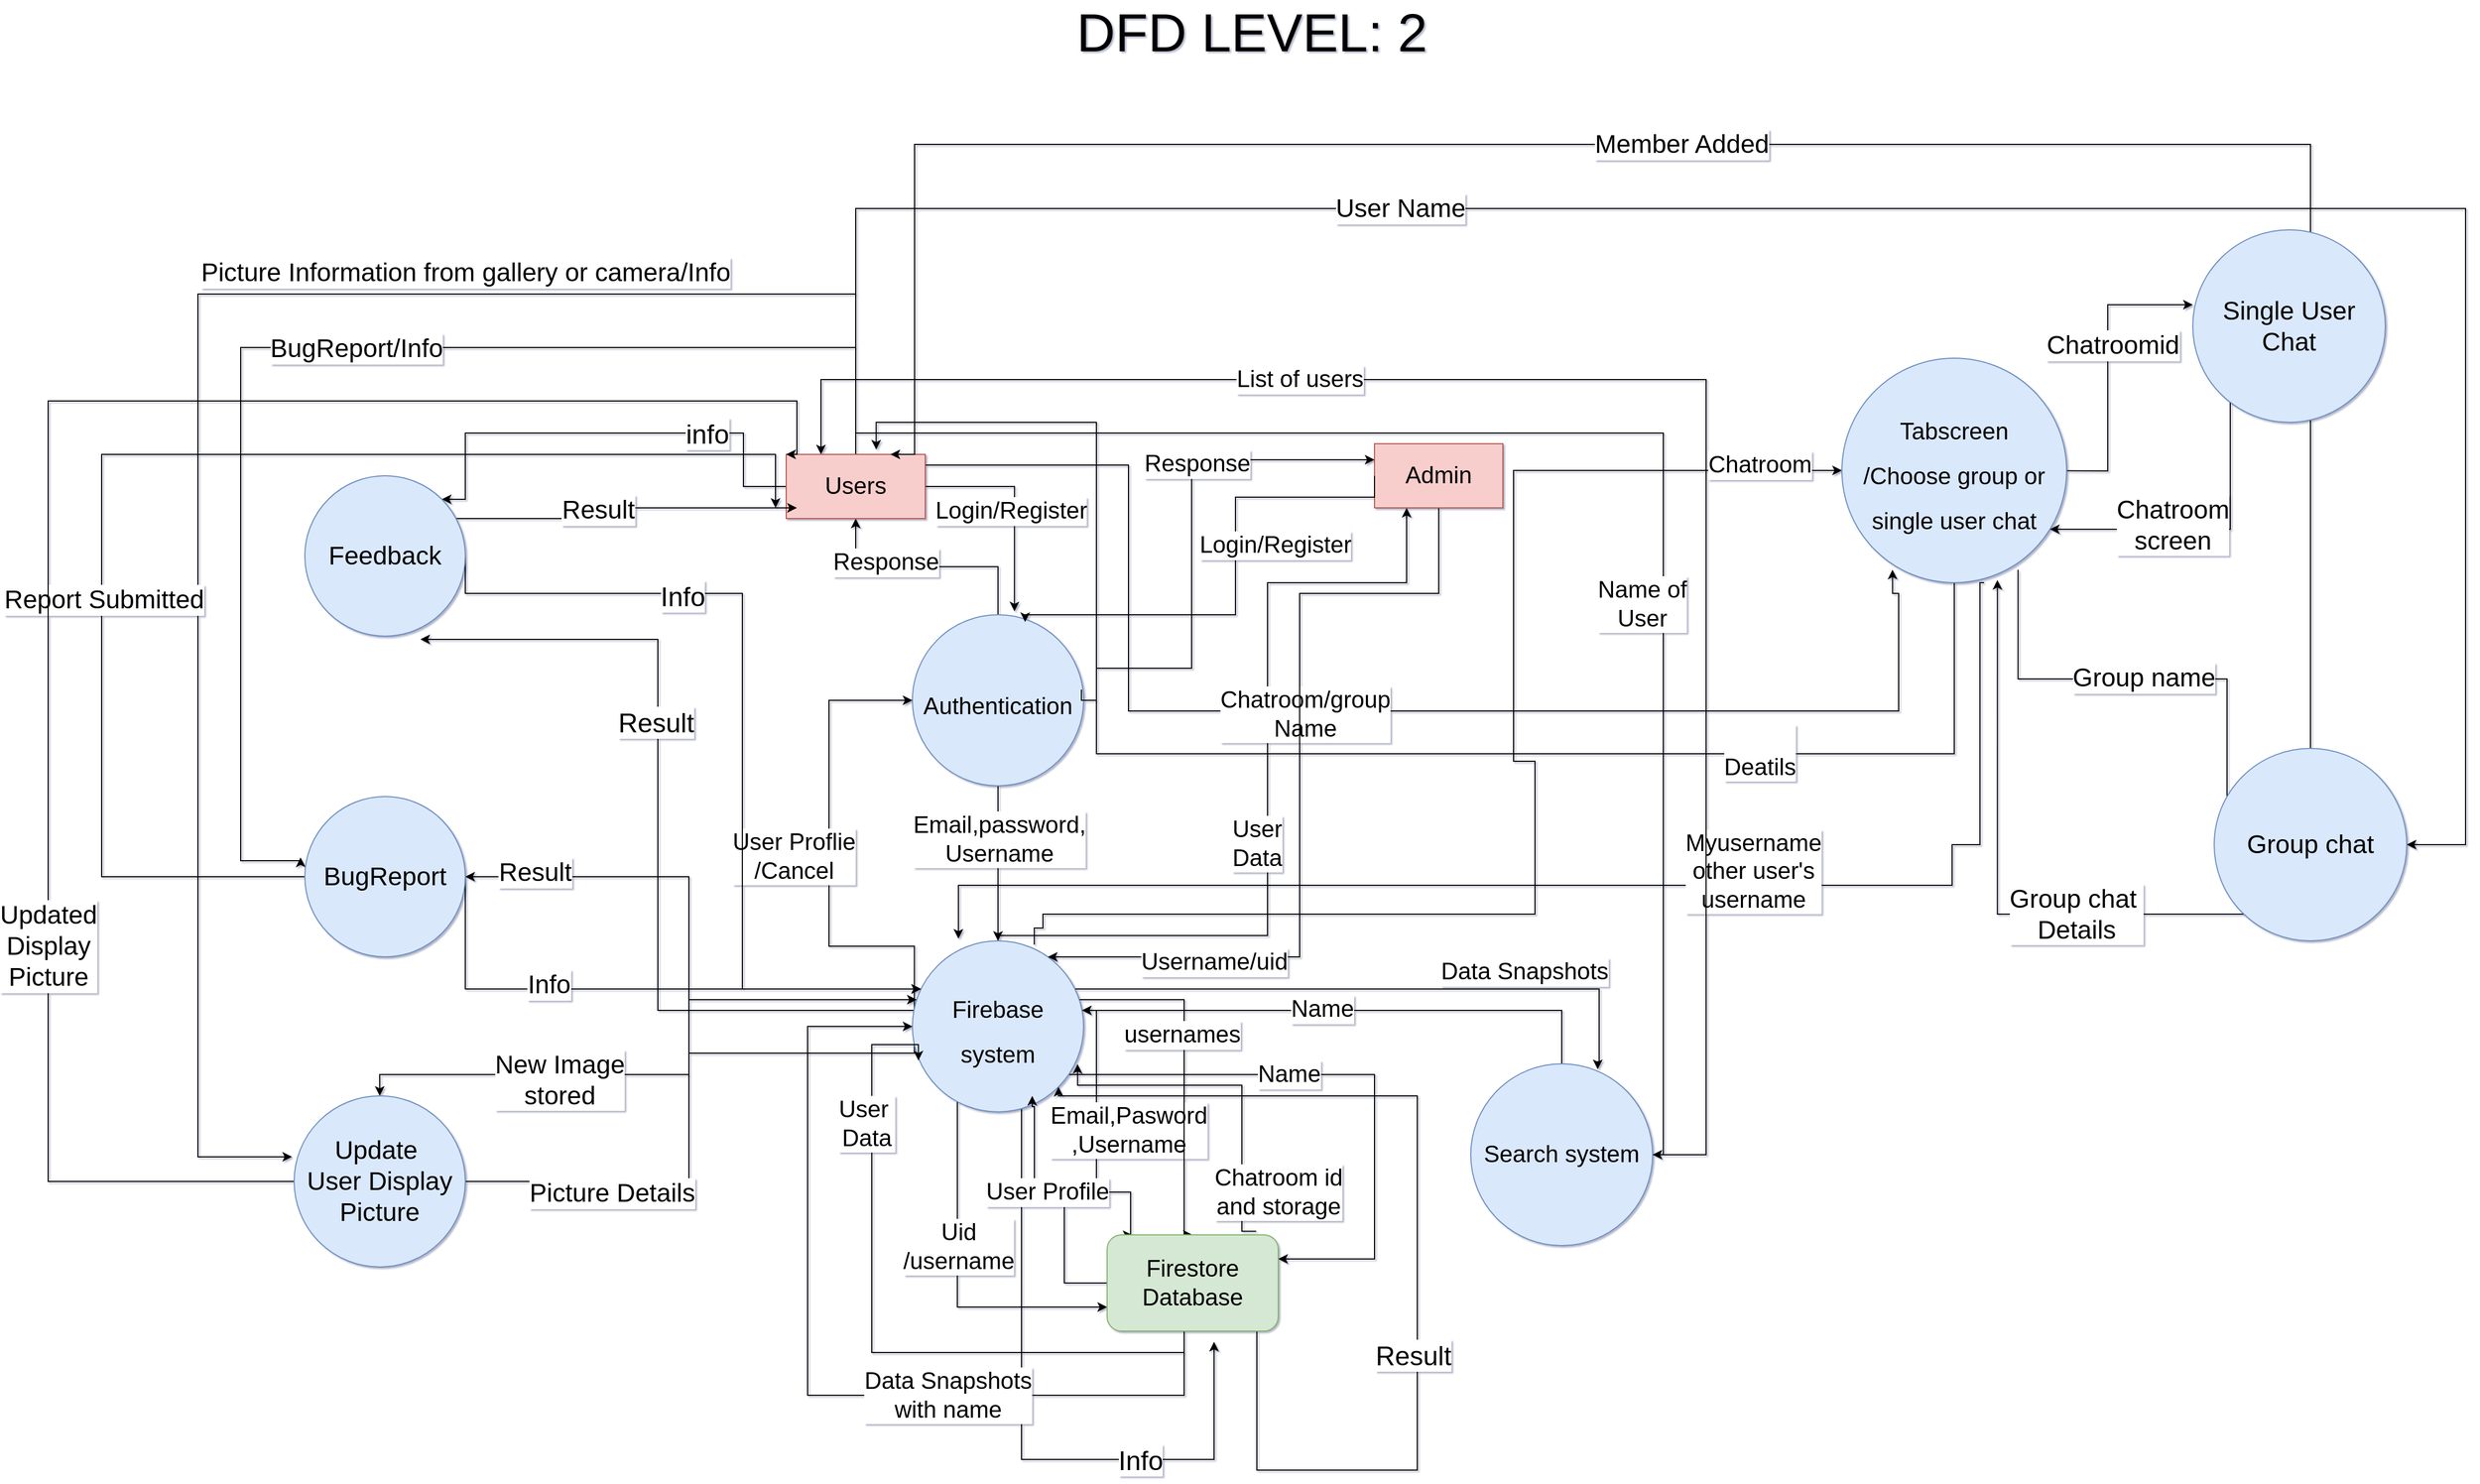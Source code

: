 <mxfile version="16.2.7" type="device"><diagram id="Um_wYZoCT2Tu1KjmO74X" name="Page-1"><mxGraphModel dx="4287" dy="2772" grid="1" gridSize="10" guides="1" tooltips="1" connect="1" arrows="1" fold="1" page="1" pageScale="1" pageWidth="827" pageHeight="1169" background="#ffffff" math="0" shadow="1"><root><mxCell id="0"/><mxCell id="1" parent="0"/><mxCell id="7FY4n4JeB_lk720GiQ3u-1" value="&lt;font style=&quot;font-size: 50px&quot;&gt;DFD LEVEL: 2&lt;/font&gt;" style="text;html=1;align=center;verticalAlign=middle;resizable=0;points=[];autosize=1;strokeColor=none;fillColor=none;" vertex="1" parent="1"><mxGeometry x="275" y="-280" width="340" height="30" as="geometry"/></mxCell><mxCell id="7FY4n4JeB_lk720GiQ3u-2" style="edgeStyle=orthogonalEdgeStyle;rounded=0;orthogonalLoop=1;jettySize=auto;html=1;entryX=0.5;entryY=1;entryDx=0;entryDy=0;fontSize=22;" edge="1" parent="1" source="7FY4n4JeB_lk720GiQ3u-6" target="7FY4n4JeB_lk720GiQ3u-46"><mxGeometry relative="1" as="geometry"/></mxCell><mxCell id="7FY4n4JeB_lk720GiQ3u-3" value="Response&lt;br&gt;" style="edgeLabel;html=1;align=center;verticalAlign=middle;resizable=0;points=[];fontSize=22;" vertex="1" connectable="0" parent="7FY4n4JeB_lk720GiQ3u-2"><mxGeometry x="0.348" y="-4" relative="1" as="geometry"><mxPoint as="offset"/></mxGeometry></mxCell><mxCell id="7FY4n4JeB_lk720GiQ3u-4" style="edgeStyle=orthogonalEdgeStyle;rounded=0;orthogonalLoop=1;jettySize=auto;html=1;entryX=0.5;entryY=0;entryDx=0;entryDy=0;fontSize=22;" edge="1" parent="1" source="7FY4n4JeB_lk720GiQ3u-6" target="7FY4n4JeB_lk720GiQ3u-27"><mxGeometry relative="1" as="geometry"/></mxCell><mxCell id="7FY4n4JeB_lk720GiQ3u-5" value="Email,password,&lt;br&gt;Username" style="edgeLabel;html=1;align=center;verticalAlign=middle;resizable=0;points=[];fontSize=22;" vertex="1" connectable="0" parent="7FY4n4JeB_lk720GiQ3u-4"><mxGeometry x="-0.31" y="1" relative="1" as="geometry"><mxPoint as="offset"/></mxGeometry></mxCell><mxCell id="7FY4n4JeB_lk720GiQ3u-6" value="&lt;font style=&quot;font-size: 22px&quot;&gt;Authentication&lt;/font&gt;" style="ellipse;whiteSpace=wrap;html=1;aspect=fixed;fontSize=35;fillColor=#dae8fc;strokeColor=#6c8ebf;" vertex="1" parent="1"><mxGeometry x="128" y="280" width="160" height="160" as="geometry"/></mxCell><mxCell id="7FY4n4JeB_lk720GiQ3u-7" style="edgeStyle=orthogonalEdgeStyle;rounded=0;orthogonalLoop=1;jettySize=auto;html=1;entryX=0.149;entryY=0.003;entryDx=0;entryDy=0;entryPerimeter=0;fontSize=22;" edge="1" parent="1" source="7FY4n4JeB_lk720GiQ3u-27" target="7FY4n4JeB_lk720GiQ3u-57"><mxGeometry relative="1" as="geometry"><Array as="points"><mxPoint x="300" y="650"/><mxPoint x="300" y="820"/><mxPoint x="332" y="820"/></Array></mxGeometry></mxCell><mxCell id="7FY4n4JeB_lk720GiQ3u-8" value="Email,Pasword&lt;br&gt;,Username" style="edgeLabel;html=1;align=center;verticalAlign=middle;resizable=0;points=[];fontSize=22;" vertex="1" connectable="0" parent="7FY4n4JeB_lk720GiQ3u-7"><mxGeometry x="-0.006" y="-2" relative="1" as="geometry"><mxPoint x="32" y="-3" as="offset"/></mxGeometry></mxCell><mxCell id="7FY4n4JeB_lk720GiQ3u-9" style="edgeStyle=orthogonalEdgeStyle;rounded=0;orthogonalLoop=1;jettySize=auto;html=1;entryX=0;entryY=0.5;entryDx=0;entryDy=0;fontSize=22;exitX=0.011;exitY=0.652;exitDx=0;exitDy=0;exitPerimeter=0;" edge="1" parent="1" source="7FY4n4JeB_lk720GiQ3u-27" target="7FY4n4JeB_lk720GiQ3u-6"><mxGeometry relative="1" as="geometry"><mxPoint x="110" y="680" as="sourcePoint"/><Array as="points"><mxPoint x="130" y="590"/><mxPoint x="50" y="590"/><mxPoint x="50" y="360"/></Array></mxGeometry></mxCell><mxCell id="7FY4n4JeB_lk720GiQ3u-10" value="User Proflie&lt;br&gt;/Cancel&lt;br&gt;" style="edgeLabel;html=1;align=center;verticalAlign=middle;resizable=0;points=[];fontSize=22;" vertex="1" connectable="0" parent="7FY4n4JeB_lk720GiQ3u-9"><mxGeometry x="0.081" y="-2" relative="1" as="geometry"><mxPoint x="-35" as="offset"/></mxGeometry></mxCell><mxCell id="7FY4n4JeB_lk720GiQ3u-11" style="edgeStyle=orthogonalEdgeStyle;rounded=0;orthogonalLoop=1;jettySize=auto;html=1;entryX=0;entryY=0.75;entryDx=0;entryDy=0;fontSize=22;" edge="1" parent="1" source="7FY4n4JeB_lk720GiQ3u-27" target="7FY4n4JeB_lk720GiQ3u-57"><mxGeometry relative="1" as="geometry"><Array as="points"><mxPoint x="170" y="928"/></Array></mxGeometry></mxCell><mxCell id="7FY4n4JeB_lk720GiQ3u-12" value="Uid&lt;br&gt;/username" style="edgeLabel;html=1;align=center;verticalAlign=middle;resizable=0;points=[];fontSize=22;" vertex="1" connectable="0" parent="7FY4n4JeB_lk720GiQ3u-11"><mxGeometry x="-0.189" y="1" relative="1" as="geometry"><mxPoint y="1" as="offset"/></mxGeometry></mxCell><mxCell id="7FY4n4JeB_lk720GiQ3u-13" style="edgeStyle=orthogonalEdgeStyle;rounded=0;orthogonalLoop=1;jettySize=auto;html=1;entryX=0.25;entryY=1;entryDx=0;entryDy=0;fontSize=22;" edge="1" parent="1" source="7FY4n4JeB_lk720GiQ3u-27" target="7FY4n4JeB_lk720GiQ3u-60"><mxGeometry relative="1" as="geometry"><Array as="points"><mxPoint x="460" y="580"/><mxPoint x="460" y="250"/><mxPoint x="590" y="250"/></Array></mxGeometry></mxCell><mxCell id="7FY4n4JeB_lk720GiQ3u-14" value="User&lt;br&gt;Data" style="edgeLabel;html=1;align=center;verticalAlign=middle;resizable=0;points=[];fontSize=22;" vertex="1" connectable="0" parent="7FY4n4JeB_lk720GiQ3u-13"><mxGeometry x="-0.049" y="2" relative="1" as="geometry"><mxPoint x="-8" y="31" as="offset"/></mxGeometry></mxCell><mxCell id="7FY4n4JeB_lk720GiQ3u-15" style="edgeStyle=orthogonalEdgeStyle;rounded=0;orthogonalLoop=1;jettySize=auto;html=1;entryX=0.5;entryY=0;entryDx=0;entryDy=0;fontSize=22;" edge="1" parent="1" source="7FY4n4JeB_lk720GiQ3u-27" target="7FY4n4JeB_lk720GiQ3u-57"><mxGeometry relative="1" as="geometry"><Array as="points"><mxPoint x="382" y="640"/></Array></mxGeometry></mxCell><mxCell id="7FY4n4JeB_lk720GiQ3u-16" value="usernames&lt;br&gt;" style="edgeLabel;html=1;align=center;verticalAlign=middle;resizable=0;points=[];fontSize=22;" vertex="1" connectable="0" parent="7FY4n4JeB_lk720GiQ3u-15"><mxGeometry x="-0.02" y="5" relative="1" as="geometry"><mxPoint x="-7" y="-29" as="offset"/></mxGeometry></mxCell><mxCell id="7FY4n4JeB_lk720GiQ3u-17" style="edgeStyle=orthogonalEdgeStyle;rounded=0;orthogonalLoop=1;jettySize=auto;html=1;entryX=0;entryY=0.5;entryDx=0;entryDy=0;fontSize=22;exitX=0.712;exitY=0.022;exitDx=0;exitDy=0;exitPerimeter=0;" edge="1" parent="1" source="7FY4n4JeB_lk720GiQ3u-27" target="7FY4n4JeB_lk720GiQ3u-32"><mxGeometry relative="1" as="geometry"><Array as="points"><mxPoint x="242" y="573"/><mxPoint x="250" y="573"/><mxPoint x="250" y="560"/><mxPoint x="710" y="560"/><mxPoint x="710" y="417"/><mxPoint x="690" y="417"/><mxPoint x="690" y="145"/></Array></mxGeometry></mxCell><mxCell id="7FY4n4JeB_lk720GiQ3u-18" value="Chatroom&lt;br&gt;" style="edgeLabel;html=1;align=center;verticalAlign=middle;resizable=0;points=[];fontSize=22;" vertex="1" connectable="0" parent="7FY4n4JeB_lk720GiQ3u-17"><mxGeometry x="0.569" y="2" relative="1" as="geometry"><mxPoint x="190" y="-3" as="offset"/></mxGeometry></mxCell><mxCell id="7FY4n4JeB_lk720GiQ3u-19" style="edgeStyle=orthogonalEdgeStyle;rounded=0;orthogonalLoop=1;jettySize=auto;html=1;entryX=1;entryY=0.25;entryDx=0;entryDy=0;fontSize=22;" edge="1" parent="1" source="7FY4n4JeB_lk720GiQ3u-27" target="7FY4n4JeB_lk720GiQ3u-57"><mxGeometry relative="1" as="geometry"><Array as="points"><mxPoint x="560" y="710"/><mxPoint x="560" y="883"/></Array></mxGeometry></mxCell><mxCell id="7FY4n4JeB_lk720GiQ3u-20" value="Name" style="edgeLabel;html=1;align=center;verticalAlign=middle;resizable=0;points=[];fontSize=22;" vertex="1" connectable="0" parent="7FY4n4JeB_lk720GiQ3u-19"><mxGeometry x="-0.251" relative="1" as="geometry"><mxPoint as="offset"/></mxGeometry></mxCell><mxCell id="7FY4n4JeB_lk720GiQ3u-21" style="edgeStyle=orthogonalEdgeStyle;rounded=0;orthogonalLoop=1;jettySize=auto;html=1;entryX=0.698;entryY=0.03;entryDx=0;entryDy=0;entryPerimeter=0;fontSize=22;" edge="1" parent="1" source="7FY4n4JeB_lk720GiQ3u-27" target="7FY4n4JeB_lk720GiQ3u-37"><mxGeometry relative="1" as="geometry"><Array as="points"><mxPoint x="770" y="630"/><mxPoint x="770" y="698"/></Array></mxGeometry></mxCell><mxCell id="7FY4n4JeB_lk720GiQ3u-22" value="Data Snapshots" style="edgeLabel;html=1;align=center;verticalAlign=middle;resizable=0;points=[];fontSize=22;" vertex="1" connectable="0" parent="7FY4n4JeB_lk720GiQ3u-21"><mxGeometry x="0.511" y="1" relative="1" as="geometry"><mxPoint x="-8" y="-15" as="offset"/></mxGeometry></mxCell><mxCell id="7FY4n4JeB_lk720GiQ3u-23" style="edgeStyle=orthogonalEdgeStyle;rounded=0;orthogonalLoop=1;jettySize=auto;html=1;fontSize=25;" edge="1" parent="1" source="7FY4n4JeB_lk720GiQ3u-27"><mxGeometry relative="1" as="geometry"><mxPoint x="410" y="960" as="targetPoint"/><Array as="points"><mxPoint x="230" y="1070"/><mxPoint x="410" y="1070"/></Array></mxGeometry></mxCell><mxCell id="7FY4n4JeB_lk720GiQ3u-24" value="Info" style="edgeLabel;html=1;align=center;verticalAlign=middle;resizable=0;points=[];fontSize=25;" vertex="1" connectable="0" parent="7FY4n4JeB_lk720GiQ3u-23"><mxGeometry x="0.419" relative="1" as="geometry"><mxPoint as="offset"/></mxGeometry></mxCell><mxCell id="7FY4n4JeB_lk720GiQ3u-25" style="edgeStyle=orthogonalEdgeStyle;rounded=0;orthogonalLoop=1;jettySize=auto;html=1;entryX=0.72;entryY=1.02;entryDx=0;entryDy=0;fontSize=25;entryPerimeter=0;" edge="1" parent="1" source="7FY4n4JeB_lk720GiQ3u-27" target="7FY4n4JeB_lk720GiQ3u-79"><mxGeometry relative="1" as="geometry"><Array as="points"><mxPoint x="-110" y="650"/><mxPoint x="-110" y="303"/></Array><mxPoint x="-130.0" y="630.0" as="targetPoint"/></mxGeometry></mxCell><mxCell id="7FY4n4JeB_lk720GiQ3u-26" value="Result" style="edgeLabel;html=1;align=center;verticalAlign=middle;resizable=0;points=[];fontSize=25;" vertex="1" connectable="0" parent="7FY4n4JeB_lk720GiQ3u-25"><mxGeometry x="0.262" y="2" relative="1" as="geometry"><mxPoint as="offset"/></mxGeometry></mxCell><mxCell id="7FY4n4JeB_lk720GiQ3u-87" style="edgeStyle=orthogonalEdgeStyle;rounded=0;orthogonalLoop=1;jettySize=auto;html=1;entryX=1;entryY=0.5;entryDx=0;entryDy=0;fontSize=24;" edge="1" parent="1" source="7FY4n4JeB_lk720GiQ3u-27" target="7FY4n4JeB_lk720GiQ3u-78"><mxGeometry relative="1" as="geometry"><Array as="points"><mxPoint x="-81" y="650"/><mxPoint x="-81" y="525"/></Array></mxGeometry></mxCell><mxCell id="7FY4n4JeB_lk720GiQ3u-88" value="Result&lt;br&gt;" style="edgeLabel;html=1;align=center;verticalAlign=middle;resizable=0;points=[];fontSize=24;" vertex="1" connectable="0" parent="7FY4n4JeB_lk720GiQ3u-87"><mxGeometry x="0.763" y="-4" relative="1" as="geometry"><mxPoint as="offset"/></mxGeometry></mxCell><mxCell id="7FY4n4JeB_lk720GiQ3u-94" style="edgeStyle=orthogonalEdgeStyle;rounded=0;orthogonalLoop=1;jettySize=auto;html=1;entryX=0.5;entryY=0;entryDx=0;entryDy=0;fontSize=24;" edge="1" parent="1" source="7FY4n4JeB_lk720GiQ3u-27" target="7FY4n4JeB_lk720GiQ3u-89"><mxGeometry relative="1" as="geometry"><Array as="points"><mxPoint x="-81" y="690"/><mxPoint x="-81" y="710"/><mxPoint x="-370" y="710"/></Array></mxGeometry></mxCell><mxCell id="7FY4n4JeB_lk720GiQ3u-95" value="New Image&lt;br&gt;stored" style="edgeLabel;html=1;align=center;verticalAlign=middle;resizable=0;points=[];fontSize=24;" vertex="1" connectable="0" parent="7FY4n4JeB_lk720GiQ3u-94"><mxGeometry x="0.308" y="6" relative="1" as="geometry"><mxPoint y="-1" as="offset"/></mxGeometry></mxCell><mxCell id="7FY4n4JeB_lk720GiQ3u-27" value="&lt;font style=&quot;font-size: 22px&quot;&gt;Firebase&lt;br&gt;system&lt;/font&gt;" style="ellipse;whiteSpace=wrap;html=1;aspect=fixed;fontSize=35;fillColor=#dae8fc;strokeColor=#6c8ebf;" vertex="1" parent="1"><mxGeometry x="128" y="585" width="160" height="160" as="geometry"/></mxCell><mxCell id="7FY4n4JeB_lk720GiQ3u-28" style="edgeStyle=orthogonalEdgeStyle;rounded=0;orthogonalLoop=1;jettySize=auto;html=1;entryX=0.647;entryY=-0.076;entryDx=0;entryDy=0;fontSize=22;entryPerimeter=0;" edge="1" parent="1" source="7FY4n4JeB_lk720GiQ3u-32" target="7FY4n4JeB_lk720GiQ3u-46"><mxGeometry relative="1" as="geometry"><Array as="points"><mxPoint x="300" y="410"/><mxPoint x="300" y="100"/><mxPoint x="94" y="100"/></Array></mxGeometry></mxCell><mxCell id="7FY4n4JeB_lk720GiQ3u-29" value="&lt;br&gt;Deatils" style="edgeLabel;html=1;align=center;verticalAlign=middle;resizable=0;points=[];fontSize=22;" vertex="1" connectable="0" parent="7FY4n4JeB_lk720GiQ3u-28"><mxGeometry x="-0.546" y="-1" relative="1" as="geometry"><mxPoint x="-1" as="offset"/></mxGeometry></mxCell><mxCell id="7FY4n4JeB_lk720GiQ3u-30" style="edgeStyle=orthogonalEdgeStyle;rounded=0;orthogonalLoop=1;jettySize=auto;html=1;fontSize=22;entryX=0.263;entryY=0.031;entryDx=0;entryDy=0;entryPerimeter=0;exitX=0.633;exitY=1;exitDx=0;exitDy=0;exitPerimeter=0;" edge="1" parent="1" source="7FY4n4JeB_lk720GiQ3u-32"><mxGeometry relative="1" as="geometry"><mxPoint x="171.0" y="582.98" as="targetPoint"/><Array as="points"><mxPoint x="1126" y="250"/><mxPoint x="1126" y="495"/><mxPoint x="1100" y="495"/><mxPoint x="1100" y="533"/><mxPoint x="171" y="533"/></Array><mxPoint x="1240.92" y="240.0" as="sourcePoint"/></mxGeometry></mxCell><mxCell id="7FY4n4JeB_lk720GiQ3u-31" value="Myusername&lt;br&gt;other user's &lt;br&gt;username" style="edgeLabel;html=1;align=center;verticalAlign=middle;resizable=0;points=[];fontSize=22;" vertex="1" connectable="0" parent="7FY4n4JeB_lk720GiQ3u-30"><mxGeometry x="-0.354" y="-6" relative="1" as="geometry"><mxPoint x="-82" y="-7" as="offset"/></mxGeometry></mxCell><mxCell id="7FY4n4JeB_lk720GiQ3u-70" style="edgeStyle=orthogonalEdgeStyle;rounded=0;orthogonalLoop=1;jettySize=auto;html=1;entryX=0;entryY=0.389;entryDx=0;entryDy=0;entryPerimeter=0;fontSize=24;" edge="1" parent="1" target="7FY4n4JeB_lk720GiQ3u-69"><mxGeometry relative="1" as="geometry"><mxPoint x="1165" y="145" as="sourcePoint"/></mxGeometry></mxCell><mxCell id="7FY4n4JeB_lk720GiQ3u-71" value="Chatroomid" style="edgeLabel;html=1;align=center;verticalAlign=middle;resizable=0;points=[];fontSize=24;" vertex="1" connectable="0" parent="7FY4n4JeB_lk720GiQ3u-70"><mxGeometry x="0.265" y="-4" relative="1" as="geometry"><mxPoint y="1" as="offset"/></mxGeometry></mxCell><mxCell id="7FY4n4JeB_lk720GiQ3u-74" style="edgeStyle=orthogonalEdgeStyle;rounded=0;orthogonalLoop=1;jettySize=auto;html=1;entryX=0;entryY=0.5;entryDx=0;entryDy=0;fontSize=24;exitX=0.784;exitY=0.942;exitDx=0;exitDy=0;exitPerimeter=0;" edge="1" parent="1" source="7FY4n4JeB_lk720GiQ3u-32" target="7FY4n4JeB_lk720GiQ3u-68"><mxGeometry relative="1" as="geometry"><Array as="points"><mxPoint x="1162" y="340"/><mxPoint x="1357" y="340"/><mxPoint x="1357" y="495"/></Array></mxGeometry></mxCell><mxCell id="7FY4n4JeB_lk720GiQ3u-75" value="Group name" style="edgeLabel;html=1;align=center;verticalAlign=middle;resizable=0;points=[];fontSize=24;" vertex="1" connectable="0" parent="7FY4n4JeB_lk720GiQ3u-74"><mxGeometry x="-0.059" y="1" relative="1" as="geometry"><mxPoint x="1" as="offset"/></mxGeometry></mxCell><mxCell id="7FY4n4JeB_lk720GiQ3u-32" value="&lt;span style=&quot;font-size: 22px&quot;&gt;Tabscreen&lt;br&gt;/Choose group or single user chat&lt;br&gt;&lt;/span&gt;" style="ellipse;whiteSpace=wrap;html=1;aspect=fixed;fontSize=35;fillColor=#dae8fc;strokeColor=#6c8ebf;" vertex="1" parent="1"><mxGeometry x="997" y="40" width="210" height="210" as="geometry"/></mxCell><mxCell id="7FY4n4JeB_lk720GiQ3u-33" style="edgeStyle=orthogonalEdgeStyle;rounded=0;orthogonalLoop=1;jettySize=auto;html=1;fontSize=22;" edge="1" parent="1" source="7FY4n4JeB_lk720GiQ3u-37" target="7FY4n4JeB_lk720GiQ3u-27"><mxGeometry relative="1" as="geometry"><Array as="points"><mxPoint x="370" y="650"/><mxPoint x="370" y="650"/></Array></mxGeometry></mxCell><mxCell id="7FY4n4JeB_lk720GiQ3u-34" value="Name" style="edgeLabel;html=1;align=center;verticalAlign=middle;resizable=0;points=[];fontSize=22;" vertex="1" connectable="0" parent="7FY4n4JeB_lk720GiQ3u-33"><mxGeometry x="-0.243" y="-1" relative="1" as="geometry"><mxPoint x="-86" as="offset"/></mxGeometry></mxCell><mxCell id="7FY4n4JeB_lk720GiQ3u-35" style="edgeStyle=orthogonalEdgeStyle;rounded=0;orthogonalLoop=1;jettySize=auto;html=1;fontSize=22;entryX=0.25;entryY=0;entryDx=0;entryDy=0;" edge="1" parent="1" source="7FY4n4JeB_lk720GiQ3u-37" target="7FY4n4JeB_lk720GiQ3u-46"><mxGeometry relative="1" as="geometry"><Array as="points"><mxPoint x="870" y="785"/><mxPoint x="870" y="60"/><mxPoint x="42" y="60"/></Array></mxGeometry></mxCell><mxCell id="7FY4n4JeB_lk720GiQ3u-36" value="List of users" style="edgeLabel;html=1;align=center;verticalAlign=middle;resizable=0;points=[];fontSize=22;" vertex="1" connectable="0" parent="7FY4n4JeB_lk720GiQ3u-35"><mxGeometry x="0.216" y="-7" relative="1" as="geometry"><mxPoint x="-138" y="7" as="offset"/></mxGeometry></mxCell><mxCell id="7FY4n4JeB_lk720GiQ3u-37" value="Search system" style="ellipse;whiteSpace=wrap;html=1;aspect=fixed;fontSize=22;fillColor=#dae8fc;strokeColor=#6c8ebf;" vertex="1" parent="1"><mxGeometry x="650" y="700" width="170" height="170" as="geometry"/></mxCell><mxCell id="7FY4n4JeB_lk720GiQ3u-38" style="edgeStyle=orthogonalEdgeStyle;rounded=0;orthogonalLoop=1;jettySize=auto;html=1;entryX=0.596;entryY=-0.02;entryDx=0;entryDy=0;entryPerimeter=0;fontSize=22;" edge="1" parent="1" source="7FY4n4JeB_lk720GiQ3u-46" target="7FY4n4JeB_lk720GiQ3u-6"><mxGeometry relative="1" as="geometry"><Array as="points"><mxPoint x="223" y="160"/></Array></mxGeometry></mxCell><mxCell id="7FY4n4JeB_lk720GiQ3u-39" value="Login/Register" style="edgeLabel;html=1;align=center;verticalAlign=middle;resizable=0;points=[];fontSize=22;" vertex="1" connectable="0" parent="7FY4n4JeB_lk720GiQ3u-38"><mxGeometry x="0.069" y="-4" relative="1" as="geometry"><mxPoint y="-1" as="offset"/></mxGeometry></mxCell><mxCell id="7FY4n4JeB_lk720GiQ3u-40" style="edgeStyle=orthogonalEdgeStyle;rounded=0;orthogonalLoop=1;jettySize=auto;html=1;fontSize=22;entryX=0.225;entryY=0.942;entryDx=0;entryDy=0;entryPerimeter=0;" edge="1" parent="1" source="7FY4n4JeB_lk720GiQ3u-46" target="7FY4n4JeB_lk720GiQ3u-32"><mxGeometry relative="1" as="geometry"><Array as="points"><mxPoint x="330" y="140"/><mxPoint x="330" y="370"/><mxPoint x="1050" y="370"/><mxPoint x="1050" y="260"/><mxPoint x="1044" y="260"/></Array><mxPoint x="1120" y="260" as="targetPoint"/></mxGeometry></mxCell><mxCell id="7FY4n4JeB_lk720GiQ3u-41" value="Chatroom/group&lt;br&gt;Name" style="edgeLabel;html=1;align=center;verticalAlign=middle;resizable=0;points=[];fontSize=22;" vertex="1" connectable="0" parent="7FY4n4JeB_lk720GiQ3u-40"><mxGeometry x="-0.111" y="2" relative="1" as="geometry"><mxPoint x="17" y="5" as="offset"/></mxGeometry></mxCell><mxCell id="7FY4n4JeB_lk720GiQ3u-42" style="edgeStyle=orthogonalEdgeStyle;rounded=0;orthogonalLoop=1;jettySize=auto;html=1;fontSize=22;" edge="1" parent="1" source="7FY4n4JeB_lk720GiQ3u-46" target="7FY4n4JeB_lk720GiQ3u-37"><mxGeometry relative="1" as="geometry"><Array as="points"><mxPoint x="75" y="110"/><mxPoint x="830" y="110"/><mxPoint x="830" y="785"/></Array></mxGeometry></mxCell><mxCell id="7FY4n4JeB_lk720GiQ3u-43" value="Name of&lt;br&gt;User" style="edgeLabel;html=1;align=center;verticalAlign=middle;resizable=0;points=[];fontSize=22;" vertex="1" connectable="0" parent="7FY4n4JeB_lk720GiQ3u-42"><mxGeometry x="-0.022" y="-2" relative="1" as="geometry"><mxPoint x="41" y="158" as="offset"/></mxGeometry></mxCell><mxCell id="7FY4n4JeB_lk720GiQ3u-44" style="edgeStyle=orthogonalEdgeStyle;rounded=0;orthogonalLoop=1;jettySize=auto;html=1;fontSize=25;entryX=1;entryY=0;entryDx=0;entryDy=0;" edge="1" parent="1" source="7FY4n4JeB_lk720GiQ3u-46" target="7FY4n4JeB_lk720GiQ3u-79"><mxGeometry relative="1" as="geometry"><Array as="points"><mxPoint x="-30" y="160"/><mxPoint x="-30" y="110"/><mxPoint x="-290" y="110"/><mxPoint x="-290" y="172"/></Array><mxPoint x="-290" y="180" as="targetPoint"/></mxGeometry></mxCell><mxCell id="7FY4n4JeB_lk720GiQ3u-45" value="info&lt;br&gt;" style="edgeLabel;html=1;align=center;verticalAlign=middle;resizable=0;points=[];fontSize=25;" vertex="1" connectable="0" parent="7FY4n4JeB_lk720GiQ3u-44"><mxGeometry x="-0.431" relative="1" as="geometry"><mxPoint x="-1" as="offset"/></mxGeometry></mxCell><mxCell id="7FY4n4JeB_lk720GiQ3u-83" style="edgeStyle=orthogonalEdgeStyle;rounded=0;orthogonalLoop=1;jettySize=auto;html=1;fontSize=24;entryX=-0.027;entryY=0.38;entryDx=0;entryDy=0;entryPerimeter=0;" edge="1" parent="1" source="7FY4n4JeB_lk720GiQ3u-46" target="7FY4n4JeB_lk720GiQ3u-78"><mxGeometry relative="1" as="geometry"><mxPoint x="-290.0" y="510.0" as="targetPoint"/><Array as="points"><mxPoint x="75" y="30"/><mxPoint x="-500" y="30"/><mxPoint x="-500" y="510"/><mxPoint x="-444" y="510"/></Array></mxGeometry></mxCell><mxCell id="7FY4n4JeB_lk720GiQ3u-84" value="BugReport/Info" style="edgeLabel;html=1;align=center;verticalAlign=middle;resizable=0;points=[];fontSize=24;" vertex="1" connectable="0" parent="7FY4n4JeB_lk720GiQ3u-83"><mxGeometry x="-0.065" y="1" relative="1" as="geometry"><mxPoint as="offset"/></mxGeometry></mxCell><mxCell id="7FY4n4JeB_lk720GiQ3u-90" style="edgeStyle=orthogonalEdgeStyle;rounded=0;orthogonalLoop=1;jettySize=auto;html=1;entryX=-0.012;entryY=0.356;entryDx=0;entryDy=0;entryPerimeter=0;fontSize=24;" edge="1" parent="1" source="7FY4n4JeB_lk720GiQ3u-46" target="7FY4n4JeB_lk720GiQ3u-89"><mxGeometry relative="1" as="geometry"><Array as="points"><mxPoint x="75" y="-20"/><mxPoint x="-540" y="-20"/><mxPoint x="-540" y="787"/></Array></mxGeometry></mxCell><mxCell id="7FY4n4JeB_lk720GiQ3u-91" value="Picture Information from gallery or camera/Info" style="edgeLabel;html=1;align=center;verticalAlign=middle;resizable=0;points=[];fontSize=24;" vertex="1" connectable="0" parent="7FY4n4JeB_lk720GiQ3u-90"><mxGeometry x="-0.199" y="1" relative="1" as="geometry"><mxPoint x="150" y="-21" as="offset"/></mxGeometry></mxCell><mxCell id="7FY4n4JeB_lk720GiQ3u-101" style="edgeStyle=orthogonalEdgeStyle;rounded=0;orthogonalLoop=1;jettySize=auto;html=1;fontSize=24;" edge="1" parent="1" source="7FY4n4JeB_lk720GiQ3u-46" target="7FY4n4JeB_lk720GiQ3u-68"><mxGeometry relative="1" as="geometry"><Array as="points"><mxPoint x="75" y="-100"/><mxPoint x="1580" y="-100"/><mxPoint x="1580" y="495"/></Array></mxGeometry></mxCell><mxCell id="7FY4n4JeB_lk720GiQ3u-102" value="User Name" style="edgeLabel;html=1;align=center;verticalAlign=middle;resizable=0;points=[];fontSize=24;" vertex="1" connectable="0" parent="7FY4n4JeB_lk720GiQ3u-101"><mxGeometry x="-0.381" relative="1" as="geometry"><mxPoint x="1" as="offset"/></mxGeometry></mxCell><mxCell id="7FY4n4JeB_lk720GiQ3u-46" value="Users" style="rounded=0;whiteSpace=wrap;html=1;fontSize=22;fillColor=#f8cecc;strokeColor=#b85450;" vertex="1" parent="1"><mxGeometry x="10" y="130" width="130" height="60" as="geometry"/></mxCell><mxCell id="7FY4n4JeB_lk720GiQ3u-47" style="edgeStyle=orthogonalEdgeStyle;rounded=0;orthogonalLoop=1;jettySize=auto;html=1;fontSize=22;" edge="1" parent="1" source="7FY4n4JeB_lk720GiQ3u-57"><mxGeometry relative="1" as="geometry"><mxPoint x="240" y="730" as="targetPoint"/><Array as="points"><mxPoint x="270" y="905"/><mxPoint x="270" y="820"/><mxPoint x="242" y="820"/><mxPoint x="242" y="740"/><mxPoint x="240" y="740"/></Array></mxGeometry></mxCell><mxCell id="7FY4n4JeB_lk720GiQ3u-48" value="User Profile" style="edgeLabel;html=1;align=center;verticalAlign=middle;resizable=0;points=[];fontSize=22;" vertex="1" connectable="0" parent="7FY4n4JeB_lk720GiQ3u-47"><mxGeometry x="0.157" relative="1" as="geometry"><mxPoint as="offset"/></mxGeometry></mxCell><mxCell id="7FY4n4JeB_lk720GiQ3u-49" style="edgeStyle=orthogonalEdgeStyle;rounded=0;orthogonalLoop=1;jettySize=auto;html=1;entryX=0.035;entryY=0.699;entryDx=0;entryDy=0;entryPerimeter=0;fontSize=22;" edge="1" parent="1" source="7FY4n4JeB_lk720GiQ3u-57" target="7FY4n4JeB_lk720GiQ3u-27"><mxGeometry relative="1" as="geometry"><Array as="points"><mxPoint x="382" y="970"/><mxPoint x="90" y="970"/><mxPoint x="90" y="682"/></Array></mxGeometry></mxCell><mxCell id="7FY4n4JeB_lk720GiQ3u-50" value="User&amp;nbsp;&lt;br&gt;Data" style="edgeLabel;html=1;align=center;verticalAlign=middle;resizable=0;points=[];fontSize=22;" vertex="1" connectable="0" parent="7FY4n4JeB_lk720GiQ3u-49"><mxGeometry x="0.599" y="5" relative="1" as="geometry"><mxPoint as="offset"/></mxGeometry></mxCell><mxCell id="7FY4n4JeB_lk720GiQ3u-51" style="edgeStyle=orthogonalEdgeStyle;rounded=0;orthogonalLoop=1;jettySize=auto;html=1;fontSize=22;exitX=0.871;exitY=-0.038;exitDx=0;exitDy=0;exitPerimeter=0;entryX=0.965;entryY=0.72;entryDx=0;entryDy=0;entryPerimeter=0;" edge="1" parent="1" source="7FY4n4JeB_lk720GiQ3u-57" target="7FY4n4JeB_lk720GiQ3u-27"><mxGeometry relative="1" as="geometry"><Array as="points"><mxPoint x="436" y="720"/><mxPoint x="282" y="720"/></Array></mxGeometry></mxCell><mxCell id="7FY4n4JeB_lk720GiQ3u-52" value="Chatroom id&lt;br&gt;and storage" style="edgeLabel;html=1;align=center;verticalAlign=middle;resizable=0;points=[];fontSize=22;" vertex="1" connectable="0" parent="7FY4n4JeB_lk720GiQ3u-51"><mxGeometry x="-0.759" y="-1" relative="1" as="geometry"><mxPoint x="33" y="-11" as="offset"/></mxGeometry></mxCell><mxCell id="7FY4n4JeB_lk720GiQ3u-53" style="edgeStyle=orthogonalEdgeStyle;rounded=0;orthogonalLoop=1;jettySize=auto;html=1;fontSize=22;" edge="1" parent="1" source="7FY4n4JeB_lk720GiQ3u-57" target="7FY4n4JeB_lk720GiQ3u-27"><mxGeometry relative="1" as="geometry"><Array as="points"><mxPoint x="382" y="1010"/><mxPoint x="30" y="1010"/><mxPoint x="30" y="665"/></Array></mxGeometry></mxCell><mxCell id="7FY4n4JeB_lk720GiQ3u-54" value="Data Snapshots&lt;br&gt;with name" style="edgeLabel;html=1;align=center;verticalAlign=middle;resizable=0;points=[];fontSize=22;" vertex="1" connectable="0" parent="7FY4n4JeB_lk720GiQ3u-53"><mxGeometry x="-0.34" relative="1" as="geometry"><mxPoint x="1" as="offset"/></mxGeometry></mxCell><mxCell id="7FY4n4JeB_lk720GiQ3u-55" style="edgeStyle=orthogonalEdgeStyle;rounded=0;orthogonalLoop=1;jettySize=auto;html=1;entryX=1;entryY=1;entryDx=0;entryDy=0;fontSize=25;" edge="1" parent="1" target="7FY4n4JeB_lk720GiQ3u-27"><mxGeometry relative="1" as="geometry"><mxPoint x="450" y="950" as="sourcePoint"/><Array as="points"><mxPoint x="450" y="1080"/><mxPoint x="600" y="1080"/><mxPoint x="600" y="730"/><mxPoint x="265" y="730"/></Array></mxGeometry></mxCell><mxCell id="7FY4n4JeB_lk720GiQ3u-56" value="Result" style="edgeLabel;html=1;align=center;verticalAlign=middle;resizable=0;points=[];fontSize=25;" vertex="1" connectable="0" parent="7FY4n4JeB_lk720GiQ3u-55"><mxGeometry x="-0.204" y="4" relative="1" as="geometry"><mxPoint y="-1" as="offset"/></mxGeometry></mxCell><mxCell id="7FY4n4JeB_lk720GiQ3u-57" value="Firestore&lt;br&gt;Database" style="rounded=1;whiteSpace=wrap;html=1;fontSize=22;fillColor=#d5e8d4;strokeColor=#82b366;" vertex="1" parent="1"><mxGeometry x="310" y="860" width="160" height="90" as="geometry"/></mxCell><mxCell id="7FY4n4JeB_lk720GiQ3u-58" style="edgeStyle=orthogonalEdgeStyle;rounded=0;orthogonalLoop=1;jettySize=auto;html=1;fontSize=22;" edge="1" parent="1" source="7FY4n4JeB_lk720GiQ3u-60" target="7FY4n4JeB_lk720GiQ3u-27"><mxGeometry relative="1" as="geometry"><Array as="points"><mxPoint x="620" y="260"/><mxPoint x="490" y="260"/><mxPoint x="490" y="600"/></Array></mxGeometry></mxCell><mxCell id="7FY4n4JeB_lk720GiQ3u-59" value="Username/uid" style="edgeLabel;html=1;align=center;verticalAlign=middle;resizable=0;points=[];fontSize=22;" vertex="1" connectable="0" parent="7FY4n4JeB_lk720GiQ3u-58"><mxGeometry x="-0.377" y="-1" relative="1" as="geometry"><mxPoint x="-79" y="310" as="offset"/></mxGeometry></mxCell><mxCell id="7FY4n4JeB_lk720GiQ3u-60" value="Admin" style="rounded=0;whiteSpace=wrap;html=1;fontSize=22;fillColor=#f8cecc;strokeColor=#b85450;" vertex="1" parent="1"><mxGeometry x="560" y="120" width="120" height="60" as="geometry"/></mxCell><mxCell id="7FY4n4JeB_lk720GiQ3u-61" style="edgeStyle=orthogonalEdgeStyle;rounded=0;orthogonalLoop=1;jettySize=auto;html=1;entryX=0.596;entryY=-0.02;entryDx=0;entryDy=0;entryPerimeter=0;fontSize=22;exitX=0;exitY=0.5;exitDx=0;exitDy=0;" edge="1" parent="1" source="7FY4n4JeB_lk720GiQ3u-60"><mxGeometry relative="1" as="geometry"><mxPoint x="150" y="170.077" as="sourcePoint"/><mxPoint x="233.36" y="286.8" as="targetPoint"/><Array as="points"><mxPoint x="560" y="170"/><mxPoint x="430" y="170"/><mxPoint x="430" y="280"/><mxPoint x="233" y="280"/></Array></mxGeometry></mxCell><mxCell id="7FY4n4JeB_lk720GiQ3u-62" value="Login/Register" style="edgeLabel;html=1;align=center;verticalAlign=middle;resizable=0;points=[];fontSize=22;" vertex="1" connectable="0" parent="7FY4n4JeB_lk720GiQ3u-61"><mxGeometry x="0.069" y="-4" relative="1" as="geometry"><mxPoint x="41" y="-53" as="offset"/></mxGeometry></mxCell><mxCell id="7FY4n4JeB_lk720GiQ3u-63" style="edgeStyle=orthogonalEdgeStyle;rounded=0;orthogonalLoop=1;jettySize=auto;html=1;entryX=0;entryY=0.25;entryDx=0;entryDy=0;fontSize=22;" edge="1" parent="1" target="7FY4n4JeB_lk720GiQ3u-60"><mxGeometry relative="1" as="geometry"><mxPoint x="286" y="350" as="sourcePoint"/><mxPoint x="85" y="200" as="targetPoint"/><Array as="points"><mxPoint x="286" y="360"/><mxPoint x="300" y="360"/><mxPoint x="300" y="330"/><mxPoint x="389" y="330"/><mxPoint x="389" y="135"/></Array></mxGeometry></mxCell><mxCell id="7FY4n4JeB_lk720GiQ3u-64" value="Response&lt;br&gt;" style="edgeLabel;html=1;align=center;verticalAlign=middle;resizable=0;points=[];fontSize=22;" vertex="1" connectable="0" parent="7FY4n4JeB_lk720GiQ3u-63"><mxGeometry x="0.348" y="-4" relative="1" as="geometry"><mxPoint as="offset"/></mxGeometry></mxCell><mxCell id="7FY4n4JeB_lk720GiQ3u-65" style="edgeStyle=orthogonalEdgeStyle;rounded=0;orthogonalLoop=1;jettySize=auto;html=1;fontSize=25;exitX=1;exitY=0.5;exitDx=0;exitDy=0;" edge="1" parent="1" source="7FY4n4JeB_lk720GiQ3u-79" target="7FY4n4JeB_lk720GiQ3u-27"><mxGeometry relative="1" as="geometry"><Array as="points"><mxPoint x="-290" y="260"/><mxPoint x="-31" y="260"/><mxPoint x="-31" y="630"/></Array><mxPoint x="-55.838" y="580.0" as="sourcePoint"/></mxGeometry></mxCell><mxCell id="7FY4n4JeB_lk720GiQ3u-66" value="Info" style="edgeLabel;html=1;align=center;verticalAlign=middle;resizable=0;points=[];fontSize=25;" vertex="1" connectable="0" parent="7FY4n4JeB_lk720GiQ3u-65"><mxGeometry x="-0.425" y="-2" relative="1" as="geometry"><mxPoint x="-1" as="offset"/></mxGeometry></mxCell><mxCell id="7FY4n4JeB_lk720GiQ3u-76" style="edgeStyle=orthogonalEdgeStyle;rounded=0;orthogonalLoop=1;jettySize=auto;html=1;entryX=0.692;entryY=0.988;entryDx=0;entryDy=0;entryPerimeter=0;fontSize=24;" edge="1" parent="1" source="7FY4n4JeB_lk720GiQ3u-68" target="7FY4n4JeB_lk720GiQ3u-32"><mxGeometry relative="1" as="geometry"><Array as="points"><mxPoint x="1142" y="560"/></Array></mxGeometry></mxCell><mxCell id="7FY4n4JeB_lk720GiQ3u-77" value="Group chat&amp;nbsp;&lt;br&gt;Details" style="edgeLabel;html=1;align=center;verticalAlign=middle;resizable=0;points=[];fontSize=24;" vertex="1" connectable="0" parent="7FY4n4JeB_lk720GiQ3u-76"><mxGeometry x="-0.339" y="-2" relative="1" as="geometry"><mxPoint x="22" y="2" as="offset"/></mxGeometry></mxCell><mxCell id="7FY4n4JeB_lk720GiQ3u-103" style="edgeStyle=orthogonalEdgeStyle;rounded=0;orthogonalLoop=1;jettySize=auto;html=1;fontSize=24;entryX=0.75;entryY=0;entryDx=0;entryDy=0;" edge="1" parent="1" source="7FY4n4JeB_lk720GiQ3u-68" target="7FY4n4JeB_lk720GiQ3u-46"><mxGeometry relative="1" as="geometry"><Array as="points"><mxPoint x="1435" y="-160"/><mxPoint x="130" y="-160"/><mxPoint x="130" y="130"/></Array></mxGeometry></mxCell><mxCell id="7FY4n4JeB_lk720GiQ3u-104" value="Member Added" style="edgeLabel;html=1;align=center;verticalAlign=middle;resizable=0;points=[];fontSize=24;" vertex="1" connectable="0" parent="7FY4n4JeB_lk720GiQ3u-103"><mxGeometry x="0.058" relative="1" as="geometry"><mxPoint x="1" as="offset"/></mxGeometry></mxCell><mxCell id="7FY4n4JeB_lk720GiQ3u-68" value="&lt;font style=&quot;font-size: 24px&quot;&gt;Group chat&lt;/font&gt;" style="ellipse;whiteSpace=wrap;html=1;aspect=fixed;fillColor=#dae8fc;strokeColor=#6c8ebf;" vertex="1" parent="1"><mxGeometry x="1345" y="405" width="180" height="180" as="geometry"/></mxCell><mxCell id="7FY4n4JeB_lk720GiQ3u-72" style="edgeStyle=orthogonalEdgeStyle;rounded=0;orthogonalLoop=1;jettySize=auto;html=1;fontSize=24;" edge="1" parent="1" source="7FY4n4JeB_lk720GiQ3u-69" target="7FY4n4JeB_lk720GiQ3u-32"><mxGeometry relative="1" as="geometry"><mxPoint x="1142.462" y="210" as="targetPoint"/><Array as="points"><mxPoint x="1360" y="200"/></Array></mxGeometry></mxCell><mxCell id="7FY4n4JeB_lk720GiQ3u-73" value="Chatroom&lt;br&gt;screen&lt;br&gt;" style="edgeLabel;html=1;align=center;verticalAlign=middle;resizable=0;points=[];fontSize=24;" vertex="1" connectable="0" parent="7FY4n4JeB_lk720GiQ3u-72"><mxGeometry x="0.203" y="-4" relative="1" as="geometry"><mxPoint as="offset"/></mxGeometry></mxCell><mxCell id="7FY4n4JeB_lk720GiQ3u-69" value="Single User&lt;br&gt;Chat" style="ellipse;whiteSpace=wrap;html=1;aspect=fixed;fontSize=24;fillColor=#dae8fc;strokeColor=#6c8ebf;" vertex="1" parent="1"><mxGeometry x="1325" y="-80" width="180" height="180" as="geometry"/></mxCell><mxCell id="7FY4n4JeB_lk720GiQ3u-85" style="edgeStyle=orthogonalEdgeStyle;rounded=0;orthogonalLoop=1;jettySize=auto;html=1;fontSize=24;" edge="1" parent="1" source="7FY4n4JeB_lk720GiQ3u-78" target="7FY4n4JeB_lk720GiQ3u-27"><mxGeometry relative="1" as="geometry"><Array as="points"><mxPoint x="-290" y="630"/></Array></mxGeometry></mxCell><mxCell id="7FY4n4JeB_lk720GiQ3u-86" value="Info" style="edgeLabel;html=1;align=center;verticalAlign=middle;resizable=0;points=[];fontSize=24;" vertex="1" connectable="0" parent="7FY4n4JeB_lk720GiQ3u-85"><mxGeometry x="-0.313" y="4" relative="1" as="geometry"><mxPoint as="offset"/></mxGeometry></mxCell><mxCell id="7FY4n4JeB_lk720GiQ3u-96" style="edgeStyle=orthogonalEdgeStyle;rounded=0;orthogonalLoop=1;jettySize=auto;html=1;fontSize=24;" edge="1" parent="1" source="7FY4n4JeB_lk720GiQ3u-78"><mxGeometry relative="1" as="geometry"><mxPoint y="180" as="targetPoint"/><Array as="points"><mxPoint x="-630" y="525"/><mxPoint x="-630" y="130"/></Array></mxGeometry></mxCell><mxCell id="7FY4n4JeB_lk720GiQ3u-97" value="Report Submitted" style="edgeLabel;html=1;align=center;verticalAlign=middle;resizable=0;points=[];fontSize=24;" vertex="1" connectable="0" parent="7FY4n4JeB_lk720GiQ3u-96"><mxGeometry x="-0.292" y="-2" relative="1" as="geometry"><mxPoint y="-1" as="offset"/></mxGeometry></mxCell><mxCell id="7FY4n4JeB_lk720GiQ3u-78" value="BugReport" style="ellipse;whiteSpace=wrap;html=1;aspect=fixed;fontSize=24;fillColor=#dae8fc;strokeColor=#6c8ebf;" vertex="1" parent="1"><mxGeometry x="-440" y="450" width="150" height="150" as="geometry"/></mxCell><mxCell id="7FY4n4JeB_lk720GiQ3u-81" style="edgeStyle=orthogonalEdgeStyle;rounded=0;orthogonalLoop=1;jettySize=auto;html=1;fontSize=24;" edge="1" parent="1" source="7FY4n4JeB_lk720GiQ3u-79"><mxGeometry relative="1" as="geometry"><mxPoint x="20" y="180" as="targetPoint"/><Array as="points"><mxPoint x="-135" y="190"/><mxPoint x="-135" y="180"/></Array></mxGeometry></mxCell><mxCell id="7FY4n4JeB_lk720GiQ3u-82" value="Result&lt;br&gt;" style="edgeLabel;html=1;align=center;verticalAlign=middle;resizable=0;points=[];fontSize=24;" vertex="1" connectable="0" parent="7FY4n4JeB_lk720GiQ3u-81"><mxGeometry x="-0.202" y="8" relative="1" as="geometry"><mxPoint x="1" as="offset"/></mxGeometry></mxCell><mxCell id="7FY4n4JeB_lk720GiQ3u-79" value="Feedback" style="ellipse;whiteSpace=wrap;html=1;aspect=fixed;fontSize=24;fillColor=#dae8fc;strokeColor=#6c8ebf;" vertex="1" parent="1"><mxGeometry x="-440" y="150" width="150" height="150" as="geometry"/></mxCell><mxCell id="7FY4n4JeB_lk720GiQ3u-92" style="edgeStyle=orthogonalEdgeStyle;rounded=0;orthogonalLoop=1;jettySize=auto;html=1;fontSize=24;" edge="1" parent="1" source="7FY4n4JeB_lk720GiQ3u-89" target="7FY4n4JeB_lk720GiQ3u-27"><mxGeometry relative="1" as="geometry"><Array as="points"><mxPoint x="-81" y="810"/><mxPoint x="-81" y="640"/></Array></mxGeometry></mxCell><mxCell id="7FY4n4JeB_lk720GiQ3u-93" value="Picture Details" style="edgeLabel;html=1;align=center;verticalAlign=middle;resizable=0;points=[];fontSize=24;" vertex="1" connectable="0" parent="7FY4n4JeB_lk720GiQ3u-92"><mxGeometry x="-0.54" y="-11" relative="1" as="geometry"><mxPoint x="1" as="offset"/></mxGeometry></mxCell><mxCell id="7FY4n4JeB_lk720GiQ3u-98" style="edgeStyle=orthogonalEdgeStyle;rounded=0;orthogonalLoop=1;jettySize=auto;html=1;fontSize=24;entryX=0;entryY=0;entryDx=0;entryDy=0;" edge="1" parent="1" source="7FY4n4JeB_lk720GiQ3u-89" target="7FY4n4JeB_lk720GiQ3u-46"><mxGeometry relative="1" as="geometry"><Array as="points"><mxPoint x="-680" y="810"/><mxPoint x="-680" y="80"/><mxPoint x="20" y="80"/><mxPoint x="20" y="130"/></Array></mxGeometry></mxCell><mxCell id="7FY4n4JeB_lk720GiQ3u-99" value="Updated&lt;br&gt;Display&lt;br&gt;Picture" style="edgeLabel;html=1;align=center;verticalAlign=middle;resizable=0;points=[];fontSize=24;" vertex="1" connectable="0" parent="7FY4n4JeB_lk720GiQ3u-98"><mxGeometry x="-0.45" y="-5" relative="1" as="geometry"><mxPoint x="-5" y="23" as="offset"/></mxGeometry></mxCell><mxCell id="7FY4n4JeB_lk720GiQ3u-89" value="Update&amp;nbsp;&lt;br&gt;User Display&lt;br&gt;Picture" style="ellipse;whiteSpace=wrap;html=1;aspect=fixed;fontSize=24;fillColor=#dae8fc;strokeColor=#6c8ebf;" vertex="1" parent="1"><mxGeometry x="-450" y="730" width="160" height="160" as="geometry"/></mxCell></root></mxGraphModel></diagram></mxfile>